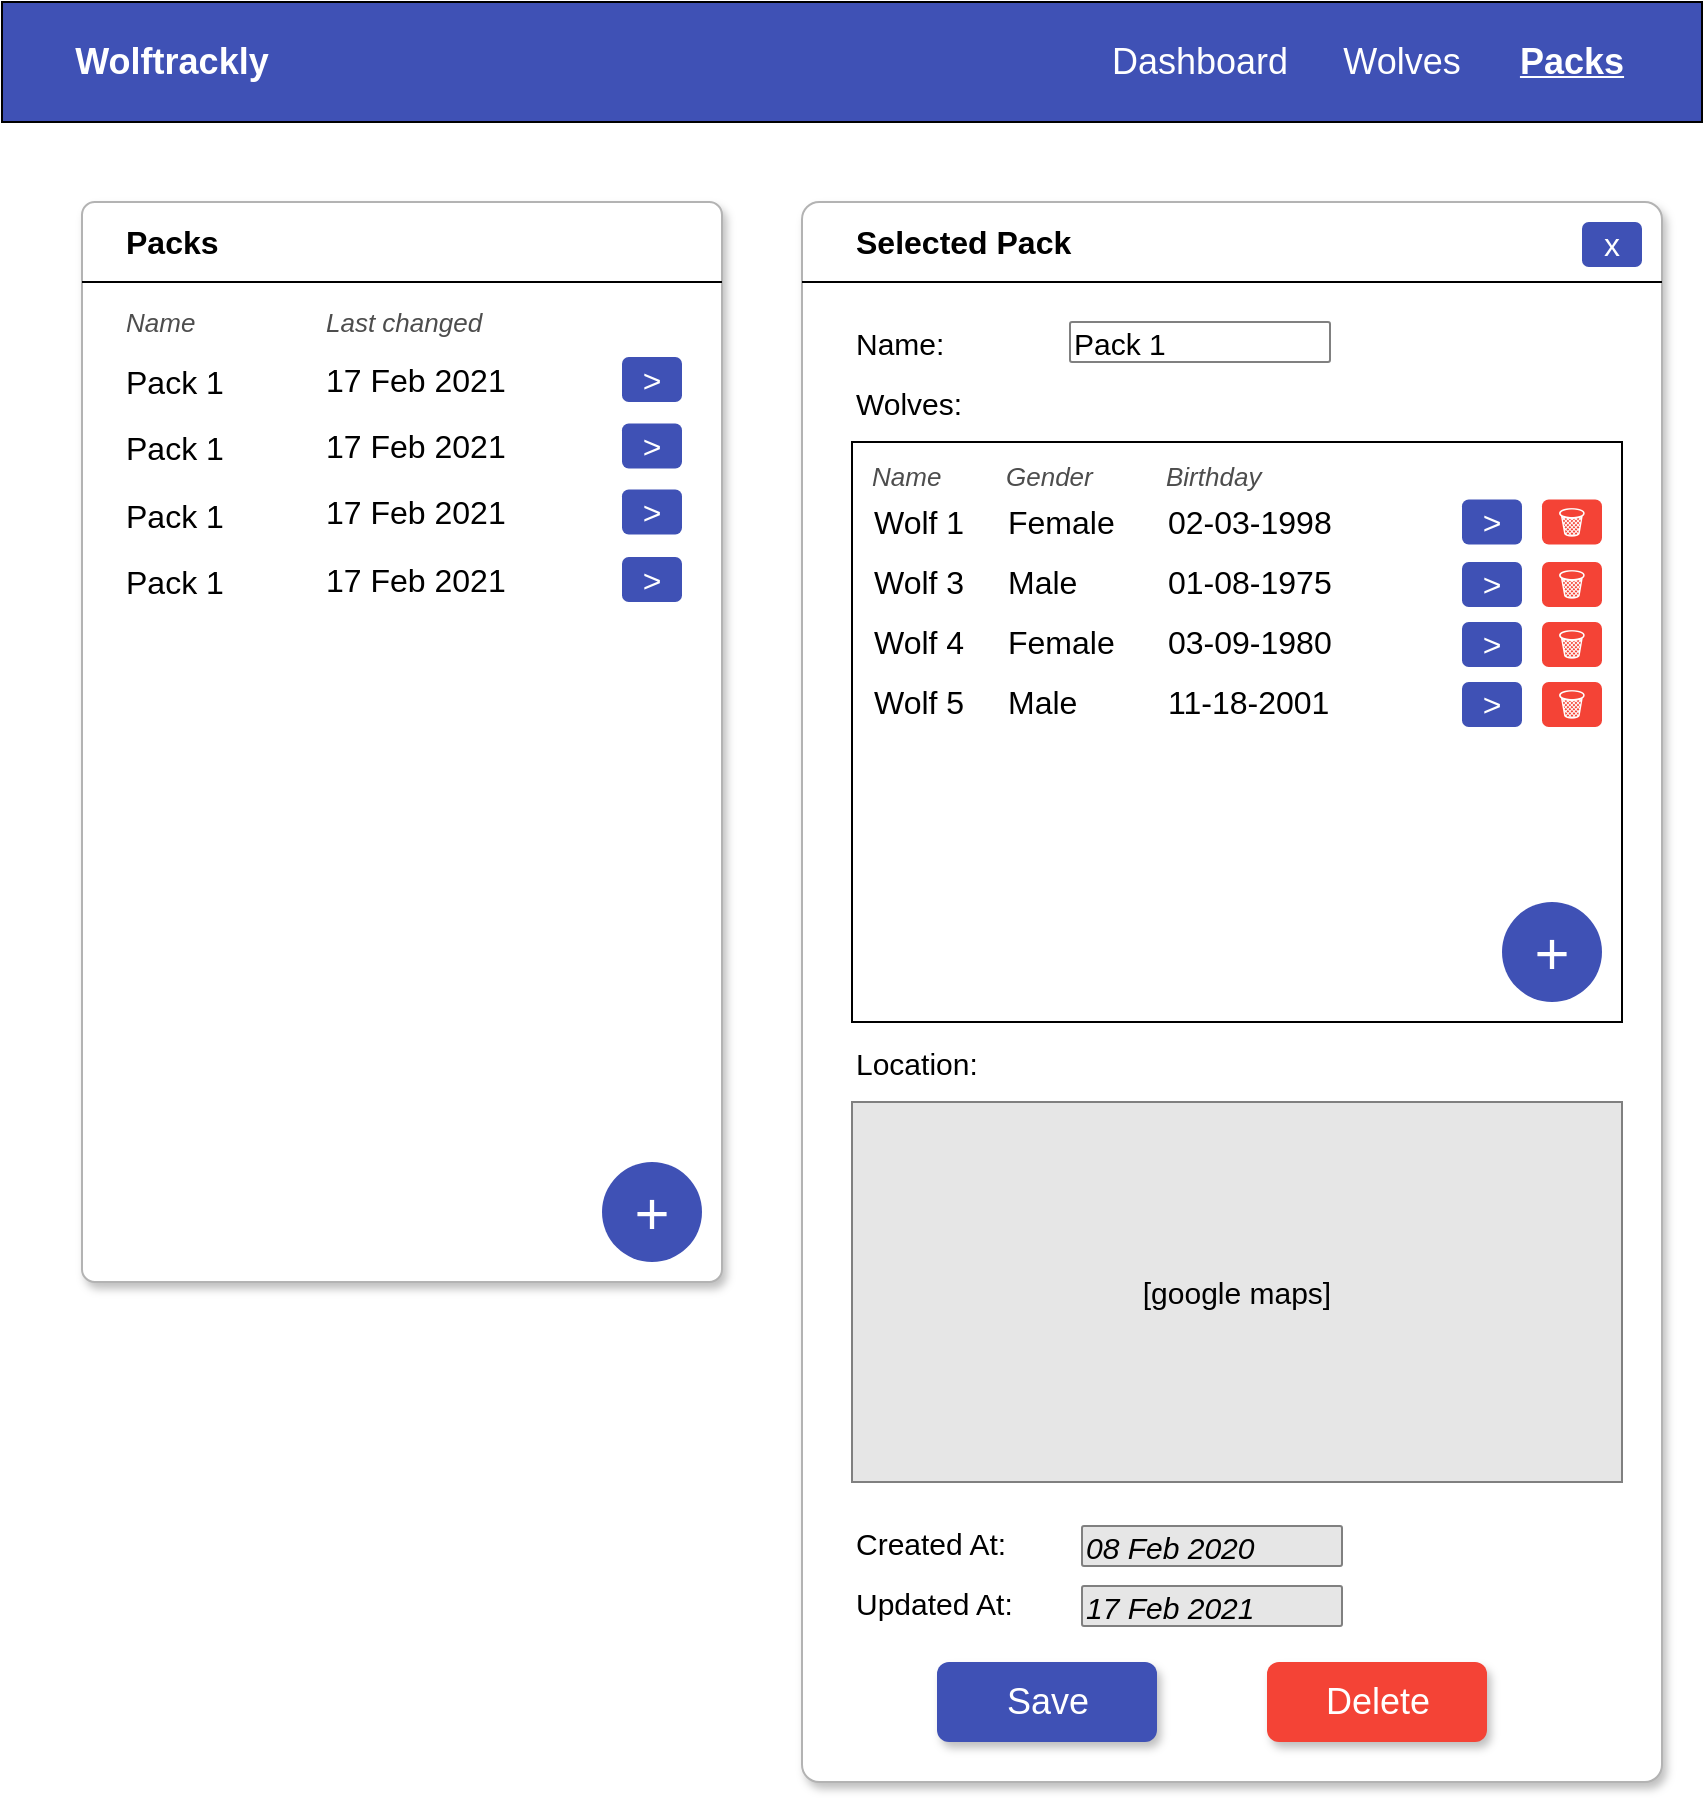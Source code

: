 <mxfile version="14.1.8" type="device"><diagram id="hDfRiN30VPTol_eE1xFq" name="Page-1"><mxGraphModel dx="1718" dy="985" grid="1" gridSize="10" guides="1" tooltips="1" connect="1" arrows="1" fold="1" page="1" pageScale="1" pageWidth="850" pageHeight="1100" math="0" shadow="0"><root><mxCell id="0"/><mxCell id="1" parent="0"/><mxCell id="2ZwqWicimn0HYHOGGpqe-1" value="" style="rounded=0;whiteSpace=wrap;html=1;labelBackgroundColor=#ffffff;fontColor=#3F51B5;fillColor=#3F51B5;" vertex="1" parent="1"><mxGeometry width="850" height="60" as="geometry"/></mxCell><mxCell id="2ZwqWicimn0HYHOGGpqe-2" value="Wolftrackly" style="text;html=1;align=center;verticalAlign=middle;whiteSpace=wrap;rounded=0;fontStyle=1;fontSize=18;fontColor=#FFFFFF;" vertex="1" parent="1"><mxGeometry x="10" y="20" width="150" height="20" as="geometry"/></mxCell><mxCell id="2ZwqWicimn0HYHOGGpqe-3" value="Wolves" style="text;html=1;strokeColor=none;fillColor=none;align=center;verticalAlign=middle;whiteSpace=wrap;rounded=0;fontSize=18;fontColor=#FFFFFF;fontStyle=0" vertex="1" parent="1"><mxGeometry x="660" y="20" width="80" height="20" as="geometry"/></mxCell><mxCell id="2ZwqWicimn0HYHOGGpqe-4" value="Packs" style="text;html=1;strokeColor=none;fillColor=none;align=center;verticalAlign=middle;whiteSpace=wrap;rounded=0;fontSize=18;fontColor=#FFFFFF;fontStyle=5" vertex="1" parent="1"><mxGeometry x="740" y="20" width="90" height="20" as="geometry"/></mxCell><mxCell id="2ZwqWicimn0HYHOGGpqe-5" value="Dashboard" style="text;html=1;strokeColor=none;fillColor=none;align=center;verticalAlign=middle;whiteSpace=wrap;rounded=0;fontSize=18;fontColor=#FFFFFF;fontStyle=0" vertex="1" parent="1"><mxGeometry x="559" y="20" width="80" height="20" as="geometry"/></mxCell><mxCell id="2ZwqWicimn0HYHOGGpqe-6" value="" style="rounded=1;whiteSpace=wrap;html=1;labelBackgroundColor=#ffffff;fontSize=18;fontColor=#FFFFFF;fillColor=#FFFFFF;arcSize=2;strokeColor=#B3B3B3;shadow=1;" vertex="1" parent="1"><mxGeometry x="40" y="100" width="320" height="540" as="geometry"/></mxCell><mxCell id="2ZwqWicimn0HYHOGGpqe-7" value="" style="rounded=1;whiteSpace=wrap;html=1;labelBackgroundColor=#ffffff;fontSize=18;fontColor=#FFFFFF;fillColor=#FFFFFF;arcSize=2;strokeColor=#B3B3B3;shadow=1;" vertex="1" parent="1"><mxGeometry x="400" y="100" width="430" height="790" as="geometry"/></mxCell><mxCell id="2ZwqWicimn0HYHOGGpqe-8" value="Packs" style="text;html=1;strokeColor=none;fillColor=none;align=left;verticalAlign=middle;whiteSpace=wrap;rounded=0;fontStyle=1;fontSize=16;" vertex="1" parent="1"><mxGeometry x="60" y="110" width="75" height="20" as="geometry"/></mxCell><mxCell id="2ZwqWicimn0HYHOGGpqe-9" value="" style="endArrow=none;html=1;fontSize=16;" edge="1" parent="1"><mxGeometry width="50" height="50" relative="1" as="geometry"><mxPoint x="40" y="140" as="sourcePoint"/><mxPoint x="360" y="140" as="targetPoint"/></mxGeometry></mxCell><mxCell id="2ZwqWicimn0HYHOGGpqe-10" value="" style="endArrow=none;html=1;fontSize=16;" edge="1" parent="1"><mxGeometry width="50" height="50" relative="1" as="geometry"><mxPoint x="400" y="140" as="sourcePoint"/><mxPoint x="830" y="140" as="targetPoint"/></mxGeometry></mxCell><mxCell id="2ZwqWicimn0HYHOGGpqe-11" value="Selected Pack" style="text;html=1;strokeColor=none;fillColor=none;align=left;verticalAlign=middle;whiteSpace=wrap;rounded=0;fontStyle=1;fontSize=16;" vertex="1" parent="1"><mxGeometry x="425" y="110" width="130" height="20" as="geometry"/></mxCell><mxCell id="2ZwqWicimn0HYHOGGpqe-12" value="&lt;font style=&quot;font-size: 16px&quot;&gt;x&lt;/font&gt;" style="text;html=1;strokeColor=none;align=center;verticalAlign=middle;whiteSpace=wrap;rounded=1;fontSize=13;labelBackgroundColor=#3F51B5;labelBorderColor=none;fontColor=#FFFFFF;shadow=0;fillColor=#3F51B5;" vertex="1" parent="1"><mxGeometry x="790" y="110" width="30" height="22.5" as="geometry"/></mxCell><mxCell id="2ZwqWicimn0HYHOGGpqe-13" value="Name:" style="strokeColor=none;fontSize=15;align=left;" vertex="1" parent="1"><mxGeometry x="425" y="160" width="80" height="20" as="geometry"/></mxCell><mxCell id="2ZwqWicimn0HYHOGGpqe-14" value="Created At:" style="strokeColor=none;fontSize=15;align=left;" vertex="1" parent="1"><mxGeometry x="425" y="760" width="80" height="20" as="geometry"/></mxCell><mxCell id="2ZwqWicimn0HYHOGGpqe-15" value="Updated At:" style="strokeColor=none;fontSize=15;align=left;" vertex="1" parent="1"><mxGeometry x="425" y="790" width="79" height="19.75" as="geometry"/></mxCell><mxCell id="2ZwqWicimn0HYHOGGpqe-16" value="Pack 1" style="fontSize=15;align=left;labelBorderColor=none;labelBackgroundColor=none;strokeColor=#808080;rounded=1;arcSize=5;" vertex="1" parent="1"><mxGeometry x="534" y="160" width="130" height="20" as="geometry"/></mxCell><mxCell id="2ZwqWicimn0HYHOGGpqe-17" value="08 Feb 2020" style="fontSize=15;align=left;labelBorderColor=none;labelBackgroundColor=none;strokeColor=#808080;rounded=1;arcSize=5;fillColor=#E6E6E6;fontStyle=2" vertex="1" parent="1"><mxGeometry x="540" y="762" width="130" height="20" as="geometry"/></mxCell><mxCell id="2ZwqWicimn0HYHOGGpqe-18" value="17 Feb 2021" style="fontSize=15;align=left;labelBorderColor=none;labelBackgroundColor=none;strokeColor=#808080;rounded=1;arcSize=5;fillColor=#E6E6E6;fontStyle=2" vertex="1" parent="1"><mxGeometry x="540" y="792" width="130" height="20" as="geometry"/></mxCell><mxCell id="2ZwqWicimn0HYHOGGpqe-19" value="Location:" style="strokeColor=none;fontSize=15;align=left;" vertex="1" parent="1"><mxGeometry x="425" y="520" width="80" height="20" as="geometry"/></mxCell><mxCell id="2ZwqWicimn0HYHOGGpqe-20" value="[google maps]" style="rounded=0;whiteSpace=wrap;html=1;shadow=0;labelBackgroundColor=none;strokeColor=#808080;fillColor=#E6E6E6;gradientColor=none;fontSize=15;fontColor=#000000;align=center;" vertex="1" parent="1"><mxGeometry x="425" y="550" width="385" height="190" as="geometry"/></mxCell><mxCell id="2ZwqWicimn0HYHOGGpqe-21" value="Name" style="text;html=1;strokeColor=none;fillColor=none;align=left;verticalAlign=middle;whiteSpace=wrap;rounded=0;fontSize=13;fontStyle=2;fontColor=#4D4D4D;" vertex="1" parent="1"><mxGeometry x="60" y="150" width="90" height="20" as="geometry"/></mxCell><mxCell id="2ZwqWicimn0HYHOGGpqe-22" value="Last changed" style="text;html=1;strokeColor=none;fillColor=none;align=left;verticalAlign=middle;whiteSpace=wrap;rounded=0;fontSize=13;fontStyle=2;fontColor=#4D4D4D;" vertex="1" parent="1"><mxGeometry x="160" y="150" width="110" height="20" as="geometry"/></mxCell><mxCell id="2ZwqWicimn0HYHOGGpqe-24" value="Pack 1" style="text;html=1;strokeColor=none;fillColor=none;align=left;verticalAlign=middle;whiteSpace=wrap;rounded=0;fontSize=16;" vertex="1" parent="1"><mxGeometry x="60" y="180" width="90" height="20" as="geometry"/></mxCell><mxCell id="2ZwqWicimn0HYHOGGpqe-25" value="17 Feb 2021" style="text;html=1;strokeColor=none;fillColor=none;align=left;verticalAlign=middle;whiteSpace=wrap;rounded=0;fontSize=16;" vertex="1" parent="1"><mxGeometry x="160" y="178.75" width="110" height="20" as="geometry"/></mxCell><mxCell id="2ZwqWicimn0HYHOGGpqe-26" value="&lt;font style=&quot;font-size: 16px&quot;&gt;&amp;gt;&lt;/font&gt;" style="text;html=1;strokeColor=none;align=center;verticalAlign=middle;whiteSpace=wrap;rounded=1;fontSize=13;fillColor=#3F51B5;labelBackgroundColor=#3F51B5;labelBorderColor=none;fontColor=#FFFFFF;shadow=0;" vertex="1" parent="1"><mxGeometry x="310" y="177.5" width="30" height="22.5" as="geometry"/></mxCell><mxCell id="2ZwqWicimn0HYHOGGpqe-27" value="Wolves:" style="strokeColor=none;fontSize=15;align=left;" vertex="1" parent="1"><mxGeometry x="425" y="190" width="80" height="20" as="geometry"/></mxCell><mxCell id="2ZwqWicimn0HYHOGGpqe-28" value="" style="rounded=0;whiteSpace=wrap;html=1;" vertex="1" parent="1"><mxGeometry x="425" y="220" width="385" height="290" as="geometry"/></mxCell><mxCell id="2ZwqWicimn0HYHOGGpqe-42" value="Wolf 1" style="text;html=1;strokeColor=none;fillColor=none;align=left;verticalAlign=middle;whiteSpace=wrap;rounded=0;fontSize=16;" vertex="1" parent="1"><mxGeometry x="434" y="250" width="90" height="20" as="geometry"/></mxCell><mxCell id="2ZwqWicimn0HYHOGGpqe-43" value="Female" style="text;html=1;strokeColor=none;fillColor=none;align=left;verticalAlign=middle;whiteSpace=wrap;rounded=0;fontSize=16;" vertex="1" parent="1"><mxGeometry x="501" y="250" width="90" height="20" as="geometry"/></mxCell><mxCell id="2ZwqWicimn0HYHOGGpqe-44" value="Wolf 3" style="text;html=1;strokeColor=none;fillColor=none;align=left;verticalAlign=middle;whiteSpace=wrap;rounded=0;fontSize=16;" vertex="1" parent="1"><mxGeometry x="434" y="280" width="90" height="20" as="geometry"/></mxCell><mxCell id="2ZwqWicimn0HYHOGGpqe-45" value="Male" style="text;html=1;strokeColor=none;fillColor=none;align=left;verticalAlign=middle;whiteSpace=wrap;rounded=0;fontSize=16;" vertex="1" parent="1"><mxGeometry x="501" y="280" width="90" height="20" as="geometry"/></mxCell><mxCell id="2ZwqWicimn0HYHOGGpqe-46" value="Wolf 4" style="text;html=1;strokeColor=none;fillColor=none;align=left;verticalAlign=middle;whiteSpace=wrap;rounded=0;fontSize=16;" vertex="1" parent="1"><mxGeometry x="434" y="310" width="90" height="20" as="geometry"/></mxCell><mxCell id="2ZwqWicimn0HYHOGGpqe-47" value="Female" style="text;html=1;strokeColor=none;fillColor=none;align=left;verticalAlign=middle;whiteSpace=wrap;rounded=0;fontSize=16;" vertex="1" parent="1"><mxGeometry x="501" y="310" width="90" height="20" as="geometry"/></mxCell><mxCell id="2ZwqWicimn0HYHOGGpqe-48" value="Wolf 5" style="text;html=1;strokeColor=none;fillColor=none;align=left;verticalAlign=middle;whiteSpace=wrap;rounded=0;fontSize=16;" vertex="1" parent="1"><mxGeometry x="434" y="340" width="90" height="20" as="geometry"/></mxCell><mxCell id="2ZwqWicimn0HYHOGGpqe-49" value="Male" style="text;html=1;strokeColor=none;fillColor=none;align=left;verticalAlign=middle;whiteSpace=wrap;rounded=0;fontSize=16;" vertex="1" parent="1"><mxGeometry x="501" y="340" width="90" height="20" as="geometry"/></mxCell><mxCell id="2ZwqWicimn0HYHOGGpqe-52" value="Name" style="text;html=1;strokeColor=none;fillColor=none;align=left;verticalAlign=middle;whiteSpace=wrap;rounded=0;fontSize=13;fontStyle=2;fontColor=#4D4D4D;" vertex="1" parent="1"><mxGeometry x="433" y="227" width="90" height="20" as="geometry"/></mxCell><mxCell id="2ZwqWicimn0HYHOGGpqe-53" value="Gender" style="text;html=1;strokeColor=none;fillColor=none;align=left;verticalAlign=middle;whiteSpace=wrap;rounded=0;fontSize=13;fontStyle=2;fontColor=#4D4D4D;" vertex="1" parent="1"><mxGeometry x="500" y="227" width="90" height="20" as="geometry"/></mxCell><mxCell id="2ZwqWicimn0HYHOGGpqe-54" value="&lt;font style=&quot;font-size: 16px&quot;&gt;&amp;gt;&lt;/font&gt;" style="text;html=1;strokeColor=none;align=center;verticalAlign=middle;whiteSpace=wrap;rounded=1;fontSize=13;fillColor=#3F51B5;labelBackgroundColor=#3F51B5;labelBorderColor=none;fontColor=#FFFFFF;shadow=0;" vertex="1" parent="1"><mxGeometry x="730" y="248.75" width="30" height="22.5" as="geometry"/></mxCell><mxCell id="2ZwqWicimn0HYHOGGpqe-56" value="&lt;font style=&quot;font-size: 16px&quot;&gt;🗑&lt;/font&gt;" style="text;html=1;strokeColor=none;align=center;verticalAlign=middle;whiteSpace=wrap;rounded=1;fontSize=13;labelBackgroundColor=#F44336;labelBorderColor=none;fontColor=#FFFFFF;shadow=0;fillColor=#F44336;" vertex="1" parent="1"><mxGeometry x="770" y="248.75" width="30" height="22.5" as="geometry"/></mxCell><mxCell id="2ZwqWicimn0HYHOGGpqe-57" value="&lt;span style=&quot;font-size: 30px;&quot;&gt;+&lt;/span&gt;" style="text;html=1;strokeColor=none;align=center;verticalAlign=middle;whiteSpace=wrap;rounded=1;fontSize=30;fillColor=#3F51B5;labelBackgroundColor=#3F51B5;labelBorderColor=none;fontColor=#FFFFFF;shadow=0;arcSize=50;" vertex="1" parent="1"><mxGeometry x="750" y="450" width="50" height="50" as="geometry"/></mxCell><mxCell id="2ZwqWicimn0HYHOGGpqe-63" value="Birthday" style="text;html=1;strokeColor=none;fillColor=none;align=left;verticalAlign=middle;whiteSpace=wrap;rounded=0;fontSize=13;fontStyle=2;fontColor=#4D4D4D;" vertex="1" parent="1"><mxGeometry x="580" y="227" width="90" height="20" as="geometry"/></mxCell><mxCell id="2ZwqWicimn0HYHOGGpqe-64" value="02-03-1998" style="text;html=1;strokeColor=none;fillColor=none;align=left;verticalAlign=middle;whiteSpace=wrap;rounded=0;fontSize=16;" vertex="1" parent="1"><mxGeometry x="581" y="250" width="90" height="20" as="geometry"/></mxCell><mxCell id="2ZwqWicimn0HYHOGGpqe-65" value="01-08-1975" style="text;html=1;strokeColor=none;fillColor=none;align=left;verticalAlign=middle;whiteSpace=wrap;rounded=0;fontSize=16;" vertex="1" parent="1"><mxGeometry x="581" y="280" width="90" height="20" as="geometry"/></mxCell><mxCell id="2ZwqWicimn0HYHOGGpqe-66" value="03-09-1980" style="text;html=1;strokeColor=none;fillColor=none;align=left;verticalAlign=middle;whiteSpace=wrap;rounded=0;fontSize=16;" vertex="1" parent="1"><mxGeometry x="581" y="310" width="90" height="20" as="geometry"/></mxCell><mxCell id="2ZwqWicimn0HYHOGGpqe-67" value="11-18-2001" style="text;html=1;strokeColor=none;fillColor=none;align=left;verticalAlign=middle;whiteSpace=wrap;rounded=0;fontSize=16;" vertex="1" parent="1"><mxGeometry x="581" y="340" width="90" height="20" as="geometry"/></mxCell><mxCell id="2ZwqWicimn0HYHOGGpqe-68" value="&lt;font style=&quot;font-size: 16px&quot;&gt;&amp;gt;&lt;/font&gt;" style="text;html=1;strokeColor=none;align=center;verticalAlign=middle;whiteSpace=wrap;rounded=1;fontSize=13;fillColor=#3F51B5;labelBackgroundColor=#3F51B5;labelBorderColor=none;fontColor=#FFFFFF;shadow=0;" vertex="1" parent="1"><mxGeometry x="730" y="280" width="30" height="22.5" as="geometry"/></mxCell><mxCell id="2ZwqWicimn0HYHOGGpqe-69" value="&lt;font style=&quot;font-size: 16px&quot;&gt;🗑&lt;/font&gt;" style="text;html=1;strokeColor=none;align=center;verticalAlign=middle;whiteSpace=wrap;rounded=1;fontSize=13;labelBackgroundColor=#F44336;labelBorderColor=none;fontColor=#FFFFFF;shadow=0;fillColor=#F44336;" vertex="1" parent="1"><mxGeometry x="770" y="280" width="30" height="22.5" as="geometry"/></mxCell><mxCell id="2ZwqWicimn0HYHOGGpqe-70" value="&lt;font style=&quot;font-size: 16px&quot;&gt;&amp;gt;&lt;/font&gt;" style="text;html=1;strokeColor=none;align=center;verticalAlign=middle;whiteSpace=wrap;rounded=1;fontSize=13;fillColor=#3F51B5;labelBackgroundColor=#3F51B5;labelBorderColor=none;fontColor=#FFFFFF;shadow=0;" vertex="1" parent="1"><mxGeometry x="730" y="310" width="30" height="22.5" as="geometry"/></mxCell><mxCell id="2ZwqWicimn0HYHOGGpqe-71" value="&lt;font style=&quot;font-size: 16px&quot;&gt;🗑&lt;/font&gt;" style="text;html=1;strokeColor=none;align=center;verticalAlign=middle;whiteSpace=wrap;rounded=1;fontSize=13;labelBackgroundColor=#F44336;labelBorderColor=none;fontColor=#FFFFFF;shadow=0;fillColor=#F44336;" vertex="1" parent="1"><mxGeometry x="770" y="310" width="30" height="22.5" as="geometry"/></mxCell><mxCell id="2ZwqWicimn0HYHOGGpqe-72" value="&lt;font style=&quot;font-size: 16px&quot;&gt;&amp;gt;&lt;/font&gt;" style="text;html=1;strokeColor=none;align=center;verticalAlign=middle;whiteSpace=wrap;rounded=1;fontSize=13;fillColor=#3F51B5;labelBackgroundColor=#3F51B5;labelBorderColor=none;fontColor=#FFFFFF;shadow=0;" vertex="1" parent="1"><mxGeometry x="730" y="340" width="30" height="22.5" as="geometry"/></mxCell><mxCell id="2ZwqWicimn0HYHOGGpqe-73" value="&lt;font style=&quot;font-size: 16px&quot;&gt;🗑&lt;/font&gt;" style="text;html=1;strokeColor=none;align=center;verticalAlign=middle;whiteSpace=wrap;rounded=1;fontSize=13;labelBackgroundColor=#F44336;labelBorderColor=none;fontColor=#FFFFFF;shadow=0;fillColor=#F44336;" vertex="1" parent="1"><mxGeometry x="770" y="340" width="30" height="22.5" as="geometry"/></mxCell><mxCell id="2ZwqWicimn0HYHOGGpqe-74" value="&lt;span style=&quot;font-size: 30px;&quot;&gt;+&lt;/span&gt;" style="text;html=1;strokeColor=none;align=center;verticalAlign=middle;whiteSpace=wrap;rounded=1;fontSize=30;fillColor=#3F51B5;labelBackgroundColor=#3F51B5;labelBorderColor=none;fontColor=#FFFFFF;shadow=0;arcSize=50;" vertex="1" parent="1"><mxGeometry x="300" y="580" width="50" height="50" as="geometry"/></mxCell><mxCell id="2ZwqWicimn0HYHOGGpqe-75" value="Save" style="text;html=1;strokeColor=none;align=center;verticalAlign=middle;whiteSpace=wrap;rounded=1;shadow=1;labelBackgroundColor=#3F51B5;fontSize=18;fillColor=#3F51B5;fontColor=#FFFFFF;" vertex="1" parent="1"><mxGeometry x="467.5" y="830" width="110" height="40" as="geometry"/></mxCell><mxCell id="2ZwqWicimn0HYHOGGpqe-76" value="Delete" style="text;html=1;strokeColor=none;align=center;verticalAlign=middle;whiteSpace=wrap;rounded=1;shadow=1;labelBackgroundColor=none;fontSize=18;fontColor=#FFFFFF;fillColor=#F44336;" vertex="1" parent="1"><mxGeometry x="632.5" y="830" width="110" height="40" as="geometry"/></mxCell><mxCell id="2ZwqWicimn0HYHOGGpqe-77" value="Pack 1" style="text;html=1;strokeColor=none;fillColor=none;align=left;verticalAlign=middle;whiteSpace=wrap;rounded=0;fontSize=16;" vertex="1" parent="1"><mxGeometry x="60" y="213" width="90" height="20" as="geometry"/></mxCell><mxCell id="2ZwqWicimn0HYHOGGpqe-78" value="17 Feb 2021" style="text;html=1;strokeColor=none;fillColor=none;align=left;verticalAlign=middle;whiteSpace=wrap;rounded=0;fontSize=16;" vertex="1" parent="1"><mxGeometry x="160" y="212" width="110" height="20" as="geometry"/></mxCell><mxCell id="2ZwqWicimn0HYHOGGpqe-79" value="Pack 1" style="text;html=1;strokeColor=none;fillColor=none;align=left;verticalAlign=middle;whiteSpace=wrap;rounded=0;fontSize=16;" vertex="1" parent="1"><mxGeometry x="60" y="247" width="90" height="20" as="geometry"/></mxCell><mxCell id="2ZwqWicimn0HYHOGGpqe-80" value="17 Feb 2021" style="text;html=1;strokeColor=none;fillColor=none;align=left;verticalAlign=middle;whiteSpace=wrap;rounded=0;fontSize=16;" vertex="1" parent="1"><mxGeometry x="160" y="245" width="110" height="20" as="geometry"/></mxCell><mxCell id="2ZwqWicimn0HYHOGGpqe-81" value="Pack 1" style="text;html=1;strokeColor=none;fillColor=none;align=left;verticalAlign=middle;whiteSpace=wrap;rounded=0;fontSize=16;" vertex="1" parent="1"><mxGeometry x="60" y="280" width="90" height="20" as="geometry"/></mxCell><mxCell id="2ZwqWicimn0HYHOGGpqe-82" value="17 Feb 2021" style="text;html=1;strokeColor=none;fillColor=none;align=left;verticalAlign=middle;whiteSpace=wrap;rounded=0;fontSize=16;" vertex="1" parent="1"><mxGeometry x="160" y="278.75" width="110" height="20" as="geometry"/></mxCell><mxCell id="2ZwqWicimn0HYHOGGpqe-83" value="&lt;font style=&quot;font-size: 16px&quot;&gt;&amp;gt;&lt;/font&gt;" style="text;html=1;strokeColor=none;align=center;verticalAlign=middle;whiteSpace=wrap;rounded=1;fontSize=13;fillColor=#3F51B5;labelBackgroundColor=#3F51B5;labelBorderColor=none;fontColor=#FFFFFF;shadow=0;" vertex="1" parent="1"><mxGeometry x="310" y="210.75" width="30" height="22.5" as="geometry"/></mxCell><mxCell id="2ZwqWicimn0HYHOGGpqe-84" value="&lt;font style=&quot;font-size: 16px&quot;&gt;&amp;gt;&lt;/font&gt;" style="text;html=1;strokeColor=none;align=center;verticalAlign=middle;whiteSpace=wrap;rounded=1;fontSize=13;fillColor=#3F51B5;labelBackgroundColor=#3F51B5;labelBorderColor=none;fontColor=#FFFFFF;shadow=0;" vertex="1" parent="1"><mxGeometry x="310" y="243.75" width="30" height="22.5" as="geometry"/></mxCell><mxCell id="2ZwqWicimn0HYHOGGpqe-85" value="&lt;font style=&quot;font-size: 16px&quot;&gt;&amp;gt;&lt;/font&gt;" style="text;html=1;strokeColor=none;align=center;verticalAlign=middle;whiteSpace=wrap;rounded=1;fontSize=13;fillColor=#3F51B5;labelBackgroundColor=#3F51B5;labelBorderColor=none;fontColor=#FFFFFF;shadow=0;" vertex="1" parent="1"><mxGeometry x="310" y="277.5" width="30" height="22.5" as="geometry"/></mxCell></root></mxGraphModel></diagram></mxfile>